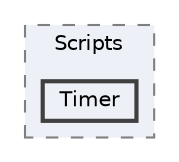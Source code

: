 digraph "001_Common/Scripts/Timer"
{
 // LATEX_PDF_SIZE
  bgcolor="transparent";
  edge [fontname=Helvetica,fontsize=10,labelfontname=Helvetica,labelfontsize=10];
  node [fontname=Helvetica,fontsize=10,shape=box,height=0.2,width=0.4];
  compound=true
  subgraph clusterdir_32092f515e3299d611f4d88bb32c8845 {
    graph [ bgcolor="#edf0f7", pencolor="grey50", label="Scripts", fontname=Helvetica,fontsize=10 style="filled,dashed", URL="dir_32092f515e3299d611f4d88bb32c8845.html",tooltip=""]
  dir_685bdb2ddad23b4984d980758392a139 [label="Timer", fillcolor="#edf0f7", color="grey25", style="filled,bold", URL="dir_685bdb2ddad23b4984d980758392a139.html",tooltip=""];
  }
}
